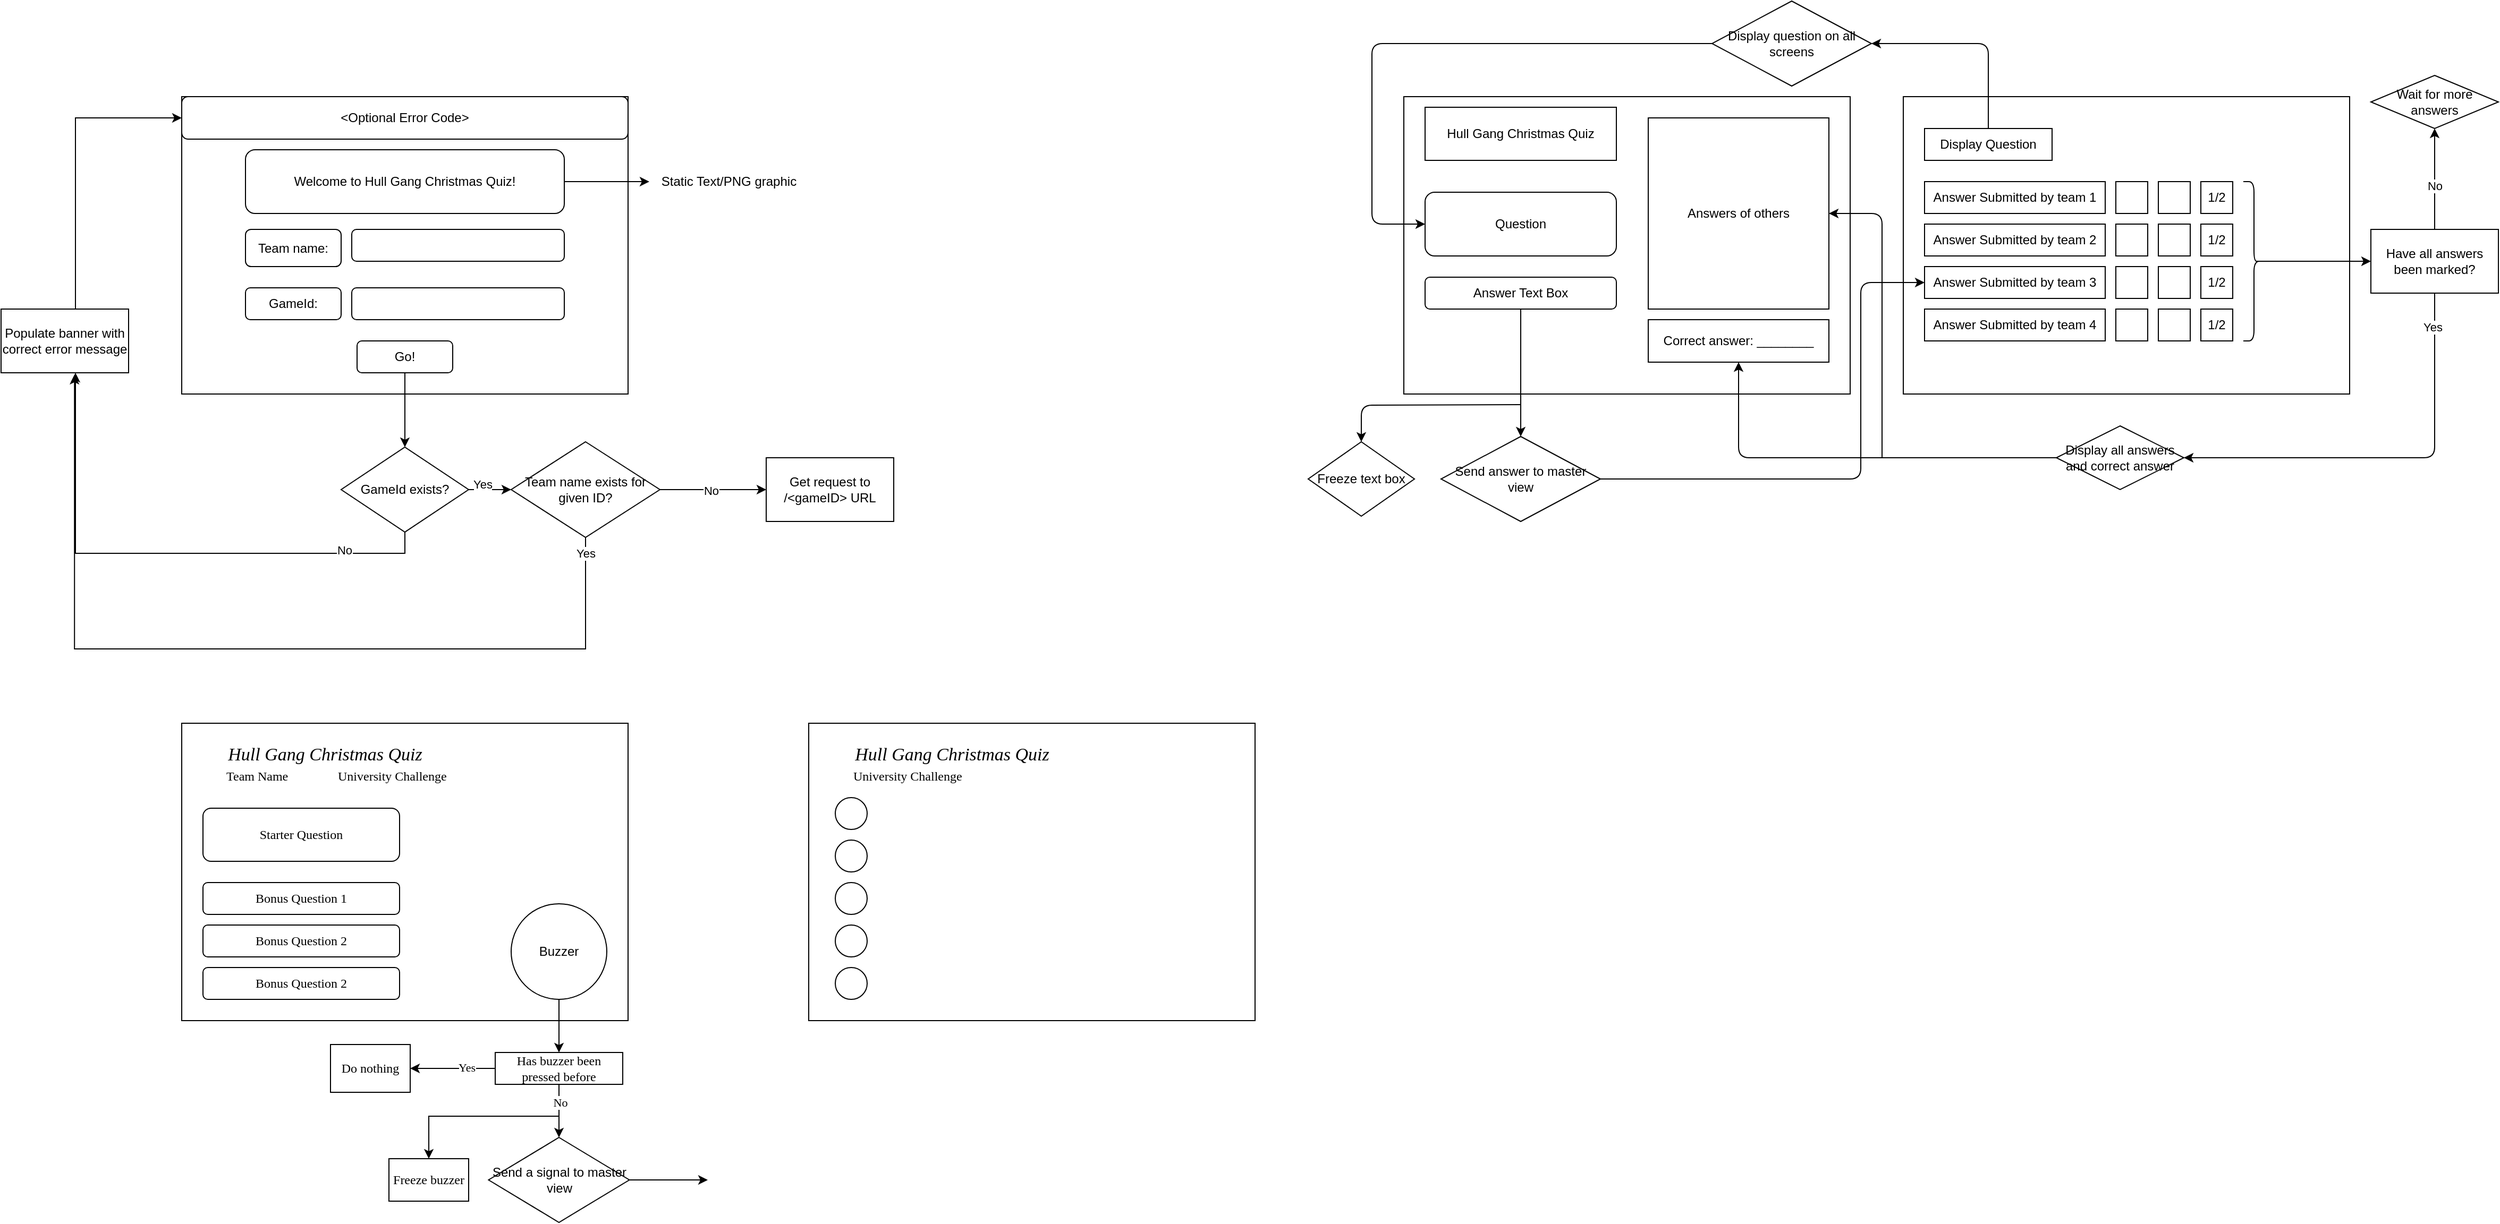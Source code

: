 <mxfile version="13.9.2" type="github" pages="2">
  <diagram id="eQxaF1Dag95yDBxEAqoC" name="Page-1">
    <mxGraphModel dx="2902" dy="2190" grid="1" gridSize="10" guides="1" tooltips="1" connect="1" arrows="1" fold="1" page="1" pageScale="1" pageWidth="850" pageHeight="1100" math="0" shadow="0">
      <root>
        <mxCell id="0" />
        <mxCell id="1" parent="0" />
        <mxCell id="_tfm7mUWPeJqsvMimvFv-1" value="" style="rounded=0;whiteSpace=wrap;html=1;" parent="1" vertex="1">
          <mxGeometry x="-500" y="620" width="420" height="280" as="geometry" />
        </mxCell>
        <mxCell id="_tfm7mUWPeJqsvMimvFv-2" value="" style="rounded=0;whiteSpace=wrap;html=1;" parent="1" vertex="1">
          <mxGeometry x="-500" y="30" width="420" height="280" as="geometry" />
        </mxCell>
        <mxCell id="_tfm7mUWPeJqsvMimvFv-13" style="edgeStyle=orthogonalEdgeStyle;rounded=0;orthogonalLoop=1;jettySize=auto;html=1;exitX=1;exitY=0.5;exitDx=0;exitDy=0;entryX=0;entryY=0.5;entryDx=0;entryDy=0;" parent="1" source="_tfm7mUWPeJqsvMimvFv-4" target="_tfm7mUWPeJqsvMimvFv-12" edge="1">
          <mxGeometry relative="1" as="geometry" />
        </mxCell>
        <mxCell id="_tfm7mUWPeJqsvMimvFv-4" value="Welcome to Hull Gang Christmas Quiz!" style="rounded=1;whiteSpace=wrap;html=1;" parent="1" vertex="1">
          <mxGeometry x="-440" y="80" width="300" height="60" as="geometry" />
        </mxCell>
        <mxCell id="_tfm7mUWPeJqsvMimvFv-5" value="" style="rounded=1;whiteSpace=wrap;html=1;" parent="1" vertex="1">
          <mxGeometry x="-340" y="155" width="200" height="30" as="geometry" />
        </mxCell>
        <mxCell id="_tfm7mUWPeJqsvMimvFv-6" value="" style="rounded=1;whiteSpace=wrap;html=1;" parent="1" vertex="1">
          <mxGeometry x="-340" y="210" width="200" height="30" as="geometry" />
        </mxCell>
        <mxCell id="_tfm7mUWPeJqsvMimvFv-8" value="Team name:" style="rounded=1;whiteSpace=wrap;html=1;" parent="1" vertex="1">
          <mxGeometry x="-440" y="155" width="90" height="35" as="geometry" />
        </mxCell>
        <mxCell id="_tfm7mUWPeJqsvMimvFv-9" value="GameId:" style="rounded=1;whiteSpace=wrap;html=1;" parent="1" vertex="1">
          <mxGeometry x="-440" y="210" width="90" height="30" as="geometry" />
        </mxCell>
        <mxCell id="_tfm7mUWPeJqsvMimvFv-23" style="edgeStyle=orthogonalEdgeStyle;rounded=0;orthogonalLoop=1;jettySize=auto;html=1;exitX=0.5;exitY=1;exitDx=0;exitDy=0;entryX=0.5;entryY=0;entryDx=0;entryDy=0;" parent="1" source="_tfm7mUWPeJqsvMimvFv-10" target="_tfm7mUWPeJqsvMimvFv-16" edge="1">
          <mxGeometry relative="1" as="geometry" />
        </mxCell>
        <mxCell id="_tfm7mUWPeJqsvMimvFv-10" value="Go!" style="rounded=1;whiteSpace=wrap;html=1;" parent="1" vertex="1">
          <mxGeometry x="-335" y="260" width="90" height="30" as="geometry" />
        </mxCell>
        <mxCell id="_tfm7mUWPeJqsvMimvFv-11" value="&amp;lt;Optional Error Code&amp;gt;" style="rounded=1;whiteSpace=wrap;html=1;" parent="1" vertex="1">
          <mxGeometry x="-500" y="30" width="420" height="40" as="geometry" />
        </mxCell>
        <mxCell id="_tfm7mUWPeJqsvMimvFv-12" value="Static Text/PNG graphic" style="text;html=1;strokeColor=none;fillColor=none;align=center;verticalAlign=middle;whiteSpace=wrap;rounded=0;" parent="1" vertex="1">
          <mxGeometry x="-60" y="90" width="150" height="40" as="geometry" />
        </mxCell>
        <mxCell id="_tfm7mUWPeJqsvMimvFv-18" style="edgeStyle=orthogonalEdgeStyle;rounded=0;orthogonalLoop=1;jettySize=auto;html=1;exitX=1;exitY=0.5;exitDx=0;exitDy=0;" parent="1" source="_tfm7mUWPeJqsvMimvFv-16" target="_tfm7mUWPeJqsvMimvFv-17" edge="1">
          <mxGeometry relative="1" as="geometry" />
        </mxCell>
        <mxCell id="_tfm7mUWPeJqsvMimvFv-22" value="Yes" style="edgeLabel;html=1;align=center;verticalAlign=middle;resizable=0;points=[];" parent="_tfm7mUWPeJqsvMimvFv-18" vertex="1" connectable="0">
          <mxGeometry x="-0.338" y="5" relative="1" as="geometry">
            <mxPoint as="offset" />
          </mxGeometry>
        </mxCell>
        <mxCell id="_tfm7mUWPeJqsvMimvFv-24" style="edgeStyle=orthogonalEdgeStyle;rounded=0;orthogonalLoop=1;jettySize=auto;html=1;exitX=0.5;exitY=1;exitDx=0;exitDy=0;entryX=0;entryY=0.5;entryDx=0;entryDy=0;" parent="1" source="_tfm7mUWPeJqsvMimvFv-26" target="_tfm7mUWPeJqsvMimvFv-11" edge="1">
          <mxGeometry relative="1" as="geometry">
            <Array as="points">
              <mxPoint x="-600" y="50" />
            </Array>
          </mxGeometry>
        </mxCell>
        <mxCell id="_tfm7mUWPeJqsvMimvFv-25" value="No" style="edgeLabel;html=1;align=center;verticalAlign=middle;resizable=0;points=[];" parent="_tfm7mUWPeJqsvMimvFv-24" vertex="1" connectable="0">
          <mxGeometry x="-0.693" y="-3" relative="1" as="geometry">
            <mxPoint as="offset" />
          </mxGeometry>
        </mxCell>
        <mxCell id="_tfm7mUWPeJqsvMimvFv-16" value="GameId exists?" style="rhombus;whiteSpace=wrap;html=1;" parent="1" vertex="1">
          <mxGeometry x="-350" y="360" width="120" height="80" as="geometry" />
        </mxCell>
        <mxCell id="_tfm7mUWPeJqsvMimvFv-20" style="edgeStyle=orthogonalEdgeStyle;rounded=0;orthogonalLoop=1;jettySize=auto;html=1;exitX=1;exitY=0.5;exitDx=0;exitDy=0;" parent="1" source="_tfm7mUWPeJqsvMimvFv-17" target="_tfm7mUWPeJqsvMimvFv-19" edge="1">
          <mxGeometry relative="1" as="geometry" />
        </mxCell>
        <mxCell id="_tfm7mUWPeJqsvMimvFv-21" value="No" style="edgeLabel;html=1;align=center;verticalAlign=middle;resizable=0;points=[];" parent="_tfm7mUWPeJqsvMimvFv-20" vertex="1" connectable="0">
          <mxGeometry x="-0.053" y="-1" relative="1" as="geometry">
            <mxPoint as="offset" />
          </mxGeometry>
        </mxCell>
        <mxCell id="_tfm7mUWPeJqsvMimvFv-29" style="edgeStyle=orthogonalEdgeStyle;rounded=0;orthogonalLoop=1;jettySize=auto;html=1;exitX=0.5;exitY=1;exitDx=0;exitDy=0;entryX=0.576;entryY=1.032;entryDx=0;entryDy=0;entryPerimeter=0;" parent="1" source="_tfm7mUWPeJqsvMimvFv-17" target="_tfm7mUWPeJqsvMimvFv-26" edge="1">
          <mxGeometry relative="1" as="geometry">
            <Array as="points">
              <mxPoint x="-120" y="550" />
              <mxPoint x="-601" y="550" />
            </Array>
          </mxGeometry>
        </mxCell>
        <mxCell id="_tfm7mUWPeJqsvMimvFv-30" value="Yes" style="edgeLabel;html=1;align=center;verticalAlign=middle;resizable=0;points=[];" parent="_tfm7mUWPeJqsvMimvFv-29" vertex="1" connectable="0">
          <mxGeometry x="-0.919" y="4" relative="1" as="geometry">
            <mxPoint x="-4.02" y="-19.12" as="offset" />
          </mxGeometry>
        </mxCell>
        <mxCell id="_tfm7mUWPeJqsvMimvFv-17" value="Team name exists for given ID?" style="rhombus;whiteSpace=wrap;html=1;" parent="1" vertex="1">
          <mxGeometry x="-190" y="355" width="140" height="90" as="geometry" />
        </mxCell>
        <mxCell id="_tfm7mUWPeJqsvMimvFv-19" value="Get request to /&amp;lt;gameID&amp;gt; URL" style="rounded=0;whiteSpace=wrap;html=1;" parent="1" vertex="1">
          <mxGeometry x="50" y="370" width="120" height="60" as="geometry" />
        </mxCell>
        <mxCell id="_tfm7mUWPeJqsvMimvFv-26" value="Populate banner with correct error message" style="rounded=0;whiteSpace=wrap;html=1;" parent="1" vertex="1">
          <mxGeometry x="-670" y="230" width="120" height="60" as="geometry" />
        </mxCell>
        <mxCell id="_tfm7mUWPeJqsvMimvFv-27" style="edgeStyle=orthogonalEdgeStyle;rounded=0;orthogonalLoop=1;jettySize=auto;html=1;exitX=0.5;exitY=1;exitDx=0;exitDy=0;" parent="1" source="_tfm7mUWPeJqsvMimvFv-16" target="_tfm7mUWPeJqsvMimvFv-26" edge="1">
          <mxGeometry relative="1" as="geometry">
            <mxPoint x="-290" y="440" as="sourcePoint" />
            <mxPoint x="-500" y="50" as="targetPoint" />
            <Array as="points">
              <mxPoint x="-290" y="460" />
              <mxPoint x="-600" y="460" />
            </Array>
          </mxGeometry>
        </mxCell>
        <mxCell id="_tfm7mUWPeJqsvMimvFv-28" value="No" style="edgeLabel;html=1;align=center;verticalAlign=middle;resizable=0;points=[];" parent="_tfm7mUWPeJqsvMimvFv-27" vertex="1" connectable="0">
          <mxGeometry x="-0.693" y="-3" relative="1" as="geometry">
            <mxPoint as="offset" />
          </mxGeometry>
        </mxCell>
        <mxCell id="oAEYFPkM7GgEicWU4UCr-9" value="&lt;font face=&quot;Times New Roman&quot; size=&quot;1&quot;&gt;&lt;i style=&quot;font-size: 17px&quot;&gt;Hull Gang Christmas Quiz&lt;/i&gt;&lt;/font&gt;" style="text;html=1;strokeColor=none;fillColor=none;align=center;verticalAlign=middle;whiteSpace=wrap;rounded=0;" vertex="1" parent="1">
          <mxGeometry x="-460" y="640" width="190" height="20" as="geometry" />
        </mxCell>
        <mxCell id="oAEYFPkM7GgEicWU4UCr-52" value="" style="edgeStyle=orthogonalEdgeStyle;rounded=0;orthogonalLoop=1;jettySize=auto;html=1;fontFamily=Times New Roman;" edge="1" parent="1" source="oAEYFPkM7GgEicWU4UCr-10" target="oAEYFPkM7GgEicWU4UCr-51">
          <mxGeometry relative="1" as="geometry" />
        </mxCell>
        <mxCell id="oAEYFPkM7GgEicWU4UCr-10" value="Buzzer" style="ellipse;whiteSpace=wrap;html=1;aspect=fixed;" vertex="1" parent="1">
          <mxGeometry x="-190" y="790" width="90" height="90" as="geometry" />
        </mxCell>
        <mxCell id="oAEYFPkM7GgEicWU4UCr-11" value="&lt;font face=&quot;Times New Roman&quot;&gt;Team Name&lt;/font&gt;" style="text;html=1;strokeColor=none;fillColor=none;align=left;verticalAlign=middle;whiteSpace=wrap;rounded=0;" vertex="1" parent="1">
          <mxGeometry x="-460" y="660" width="90" height="20" as="geometry" />
        </mxCell>
        <mxCell id="oAEYFPkM7GgEicWU4UCr-12" value="University Challenge" style="text;html=1;strokeColor=none;fillColor=none;align=left;verticalAlign=middle;whiteSpace=wrap;rounded=0;fontFamily=Times New Roman;" vertex="1" parent="1">
          <mxGeometry x="-355" y="660" width="110" height="20" as="geometry" />
        </mxCell>
        <mxCell id="oAEYFPkM7GgEicWU4UCr-14" value="Starter Question" style="rounded=1;whiteSpace=wrap;html=1;fontFamily=Times New Roman;" vertex="1" parent="1">
          <mxGeometry x="-480" y="700" width="185" height="50" as="geometry" />
        </mxCell>
        <mxCell id="oAEYFPkM7GgEicWU4UCr-16" value="Bonus Question 1" style="rounded=1;whiteSpace=wrap;html=1;fontFamily=Times New Roman;" vertex="1" parent="1">
          <mxGeometry x="-480" y="770" width="185" height="30" as="geometry" />
        </mxCell>
        <mxCell id="oAEYFPkM7GgEicWU4UCr-17" value="Bonus Question 2" style="rounded=1;whiteSpace=wrap;html=1;fontFamily=Times New Roman;" vertex="1" parent="1">
          <mxGeometry x="-480" y="810" width="185" height="30" as="geometry" />
        </mxCell>
        <mxCell id="oAEYFPkM7GgEicWU4UCr-18" value="Bonus Question 2" style="rounded=1;whiteSpace=wrap;html=1;fontFamily=Times New Roman;" vertex="1" parent="1">
          <mxGeometry x="-480" y="850" width="185" height="30" as="geometry" />
        </mxCell>
        <mxCell id="oAEYFPkM7GgEicWU4UCr-40" value="" style="edgeStyle=orthogonalEdgeStyle;rounded=0;orthogonalLoop=1;jettySize=auto;html=1;fontFamily=Times New Roman;" edge="1" parent="1" source="oAEYFPkM7GgEicWU4UCr-21">
          <mxGeometry relative="1" as="geometry">
            <mxPoint x="-5" y="1050" as="targetPoint" />
          </mxGeometry>
        </mxCell>
        <mxCell id="oAEYFPkM7GgEicWU4UCr-21" value="Send a signal to master view" style="rhombus;whiteSpace=wrap;html=1;" vertex="1" parent="1">
          <mxGeometry x="-211.25" y="1010" width="132.5" height="80" as="geometry" />
        </mxCell>
        <mxCell id="oAEYFPkM7GgEicWU4UCr-24" value="" style="rounded=0;whiteSpace=wrap;html=1;fontFamily=Times New Roman;" vertex="1" parent="1">
          <mxGeometry x="90" y="620" width="420" height="280" as="geometry" />
        </mxCell>
        <mxCell id="oAEYFPkM7GgEicWU4UCr-25" value="&lt;font face=&quot;Times New Roman&quot; size=&quot;1&quot;&gt;&lt;i style=&quot;font-size: 17px&quot;&gt;Hull Gang Christmas Quiz&lt;/i&gt;&lt;/font&gt;" style="text;html=1;strokeColor=none;fillColor=none;align=center;verticalAlign=middle;whiteSpace=wrap;rounded=0;fontFamily=Times New Roman;" vertex="1" parent="1">
          <mxGeometry x="130" y="640" width="190" height="20" as="geometry" />
        </mxCell>
        <mxCell id="oAEYFPkM7GgEicWU4UCr-26" value="University Challenge" style="text;html=1;strokeColor=none;fillColor=none;align=left;verticalAlign=middle;whiteSpace=wrap;rounded=0;fontFamily=Times New Roman;" vertex="1" parent="1">
          <mxGeometry x="130" y="660" width="120" height="20" as="geometry" />
        </mxCell>
        <mxCell id="oAEYFPkM7GgEicWU4UCr-32" value="" style="ellipse;whiteSpace=wrap;html=1;aspect=fixed;fontFamily=Times New Roman;" vertex="1" parent="1">
          <mxGeometry x="115" y="690" width="30" height="30" as="geometry" />
        </mxCell>
        <mxCell id="oAEYFPkM7GgEicWU4UCr-33" value="" style="ellipse;whiteSpace=wrap;html=1;aspect=fixed;fontFamily=Times New Roman;" vertex="1" parent="1">
          <mxGeometry x="115" y="730" width="30" height="30" as="geometry" />
        </mxCell>
        <mxCell id="oAEYFPkM7GgEicWU4UCr-34" value="" style="ellipse;whiteSpace=wrap;html=1;aspect=fixed;fontFamily=Times New Roman;" vertex="1" parent="1">
          <mxGeometry x="115" y="770" width="30" height="30" as="geometry" />
        </mxCell>
        <mxCell id="oAEYFPkM7GgEicWU4UCr-35" value="" style="ellipse;whiteSpace=wrap;html=1;aspect=fixed;fontFamily=Times New Roman;" vertex="1" parent="1">
          <mxGeometry x="115" y="810" width="30" height="30" as="geometry" />
        </mxCell>
        <mxCell id="oAEYFPkM7GgEicWU4UCr-36" value="" style="ellipse;whiteSpace=wrap;html=1;aspect=fixed;fontFamily=Times New Roman;" vertex="1" parent="1">
          <mxGeometry x="115" y="850" width="30" height="30" as="geometry" />
        </mxCell>
        <mxCell id="oAEYFPkM7GgEicWU4UCr-55" value="" style="edgeStyle=orthogonalEdgeStyle;rounded=0;orthogonalLoop=1;jettySize=auto;html=1;fontFamily=Times New Roman;entryX=0.5;entryY=0;entryDx=0;entryDy=0;" edge="1" parent="1" source="oAEYFPkM7GgEicWU4UCr-51" target="oAEYFPkM7GgEicWU4UCr-61">
          <mxGeometry relative="1" as="geometry">
            <Array as="points">
              <mxPoint x="-145" y="990" />
              <mxPoint x="-268" y="990" />
            </Array>
          </mxGeometry>
        </mxCell>
        <mxCell id="oAEYFPkM7GgEicWU4UCr-57" value="" style="edgeStyle=orthogonalEdgeStyle;rounded=0;orthogonalLoop=1;jettySize=auto;html=1;fontFamily=Times New Roman;" edge="1" parent="1" source="oAEYFPkM7GgEicWU4UCr-51" target="oAEYFPkM7GgEicWU4UCr-56">
          <mxGeometry relative="1" as="geometry" />
        </mxCell>
        <mxCell id="oAEYFPkM7GgEicWU4UCr-58" value="Yes" style="edgeLabel;html=1;align=center;verticalAlign=middle;resizable=0;points=[];fontFamily=Times New Roman;" vertex="1" connectable="0" parent="oAEYFPkM7GgEicWU4UCr-57">
          <mxGeometry x="-0.308" y="-1" relative="1" as="geometry">
            <mxPoint as="offset" />
          </mxGeometry>
        </mxCell>
        <mxCell id="oAEYFPkM7GgEicWU4UCr-51" value="Has buzzer been pressed before" style="rounded=0;whiteSpace=wrap;html=1;fontFamily=Times New Roman;" vertex="1" parent="1">
          <mxGeometry x="-205" y="930" width="120" height="30" as="geometry" />
        </mxCell>
        <mxCell id="oAEYFPkM7GgEicWU4UCr-56" value="Do nothing" style="whiteSpace=wrap;html=1;rounded=0;fontFamily=Times New Roman;" vertex="1" parent="1">
          <mxGeometry x="-360" y="922.5" width="75" height="45" as="geometry" />
        </mxCell>
        <mxCell id="oAEYFPkM7GgEicWU4UCr-61" value="Freeze buzzer" style="whiteSpace=wrap;html=1;rounded=0;fontFamily=Times New Roman;" vertex="1" parent="1">
          <mxGeometry x="-305" y="1030" width="75" height="40" as="geometry" />
        </mxCell>
        <mxCell id="oAEYFPkM7GgEicWU4UCr-63" value="" style="endArrow=classic;html=1;fontFamily=Times New Roman;exitX=0.5;exitY=1;exitDx=0;exitDy=0;entryX=0.5;entryY=0;entryDx=0;entryDy=0;" edge="1" parent="1" source="oAEYFPkM7GgEicWU4UCr-51" target="oAEYFPkM7GgEicWU4UCr-21">
          <mxGeometry width="50" height="50" relative="1" as="geometry">
            <mxPoint x="-160" y="1070" as="sourcePoint" />
            <mxPoint x="-110" y="1020" as="targetPoint" />
          </mxGeometry>
        </mxCell>
        <mxCell id="oAEYFPkM7GgEicWU4UCr-64" value="No" style="edgeLabel;html=1;align=center;verticalAlign=middle;resizable=0;points=[];fontFamily=Times New Roman;" vertex="1" connectable="0" parent="oAEYFPkM7GgEicWU4UCr-63">
          <mxGeometry x="-0.343" y="1" relative="1" as="geometry">
            <mxPoint as="offset" />
          </mxGeometry>
        </mxCell>
        <mxCell id="oAEYFPkM7GgEicWU4UCr-69" value="" style="rounded=0;whiteSpace=wrap;html=1;sketch=0;" vertex="1" parent="1">
          <mxGeometry x="650" y="30" width="420" height="280" as="geometry" />
        </mxCell>
        <mxCell id="oAEYFPkM7GgEicWU4UCr-73" value="" style="rounded=0;whiteSpace=wrap;html=1;sketch=0;" vertex="1" parent="1">
          <mxGeometry x="1120" y="30" width="420" height="280" as="geometry" />
        </mxCell>
        <mxCell id="oAEYFPkM7GgEicWU4UCr-76" value="Question" style="rounded=1;whiteSpace=wrap;html=1;sketch=0;" vertex="1" parent="1">
          <mxGeometry x="670" y="120" width="180" height="60" as="geometry" />
        </mxCell>
        <mxCell id="oAEYFPkM7GgEicWU4UCr-106" value="" style="edgeStyle=orthogonalEdgeStyle;curved=0;rounded=1;sketch=0;orthogonalLoop=1;jettySize=auto;html=1;entryX=0.5;entryY=0;entryDx=0;entryDy=0;" edge="1" parent="1" source="oAEYFPkM7GgEicWU4UCr-77" target="oAEYFPkM7GgEicWU4UCr-107">
          <mxGeometry relative="1" as="geometry">
            <mxPoint x="760" y="330" as="targetPoint" />
          </mxGeometry>
        </mxCell>
        <mxCell id="oAEYFPkM7GgEicWU4UCr-77" value="Answer Text Box" style="rounded=1;whiteSpace=wrap;html=1;sketch=0;" vertex="1" parent="1">
          <mxGeometry x="670" y="200" width="180" height="30" as="geometry" />
        </mxCell>
        <mxCell id="oAEYFPkM7GgEicWU4UCr-79" value="&lt;span&gt;Hull Gang Christmas Quiz&lt;/span&gt;" style="rounded=0;whiteSpace=wrap;html=1;sketch=0;" vertex="1" parent="1">
          <mxGeometry x="670" y="40" width="180" height="50" as="geometry" />
        </mxCell>
        <mxCell id="oAEYFPkM7GgEicWU4UCr-141" value="" style="edgeStyle=orthogonalEdgeStyle;curved=0;rounded=1;sketch=0;orthogonalLoop=1;jettySize=auto;html=1;" edge="1" parent="1" source="oAEYFPkM7GgEicWU4UCr-80" target="oAEYFPkM7GgEicWU4UCr-140">
          <mxGeometry relative="1" as="geometry">
            <mxPoint x="1090" y="30" as="targetPoint" />
            <Array as="points">
              <mxPoint x="1200" y="-20" />
            </Array>
          </mxGeometry>
        </mxCell>
        <mxCell id="oAEYFPkM7GgEicWU4UCr-80" value="Display Question" style="rounded=0;whiteSpace=wrap;html=1;sketch=0;" vertex="1" parent="1">
          <mxGeometry x="1140" y="60" width="120" height="30" as="geometry" />
        </mxCell>
        <mxCell id="oAEYFPkM7GgEicWU4UCr-81" value="Answer Submitted by team 1" style="rounded=0;whiteSpace=wrap;html=1;sketch=0;" vertex="1" parent="1">
          <mxGeometry x="1140" y="110" width="170" height="30" as="geometry" />
        </mxCell>
        <mxCell id="oAEYFPkM7GgEicWU4UCr-82" value="Answer Submitted by team 2" style="rounded=0;whiteSpace=wrap;html=1;sketch=0;" vertex="1" parent="1">
          <mxGeometry x="1140" y="150" width="170" height="30" as="geometry" />
        </mxCell>
        <mxCell id="oAEYFPkM7GgEicWU4UCr-83" value="Answer Submitted by team 3&lt;span style=&quot;color: rgba(0 , 0 , 0 , 0) ; font-family: monospace ; font-size: 0px&quot;&gt;%3CmxGraphModel%3E%3Croot%3E%3CmxCell%20id%3D%220%22%2F%3E%3CmxCell%20id%3D%221%22%20parent%3D%220%22%2F%3E%3CmxCell%20id%3D%222%22%20value%3D%22Answer%20Submitted%20by%20team%201%22%20style%3D%22rounded%3D0%3BwhiteSpace%3Dwrap%3Bhtml%3D1%3Bsketch%3D0%3B%22%20vertex%3D%221%22%20parent%3D%221%22%3E%3CmxGeometry%20x%3D%221140%22%20y%3D%22110%22%20width%3D%22170%22%20height%3D%2230%22%20as%3D%22geometry%22%2F%3E%3C%2FmxCell%3E%3C%2Froot%3E%3C%2FmxGraphModel%3E&lt;/span&gt;&lt;span style=&quot;color: rgba(0 , 0 , 0 , 0) ; font-family: monospace ; font-size: 0px&quot;&gt;%3CmxGraphModel%3E%3Croot%3E%3CmxCell%20id%3D%220%22%2F%3E%3CmxCell%20id%3D%221%22%20parent%3D%220%22%2F%3E%3CmxCell%20id%3D%222%22%20value%3D%22Answer%20Submitted%20by%20team%201%22%20style%3D%22rounded%3D0%3BwhiteSpace%3Dwrap%3Bhtml%3D1%3Bsketch%3D0%3B%22%20vertex%3D%221%22%20parent%3D%221%22%3E%3CmxGeometry%20x%3D%221140%22%20y%3D%22110%22%20width%3D%22170%22%20height%3D%2230%22%20as%3D%22geometry%22%2F%3E%3C%2FmxCell%3E%3C%2Froot%3E%3C%2FmxGraphModel%3E&lt;/span&gt;" style="rounded=0;whiteSpace=wrap;html=1;sketch=0;" vertex="1" parent="1">
          <mxGeometry x="1140" y="190" width="170" height="30" as="geometry" />
        </mxCell>
        <mxCell id="oAEYFPkM7GgEicWU4UCr-84" value="Answer Submitted by team 4" style="rounded=0;whiteSpace=wrap;html=1;sketch=0;" vertex="1" parent="1">
          <mxGeometry x="1140" y="230" width="170" height="30" as="geometry" />
        </mxCell>
        <mxCell id="oAEYFPkM7GgEicWU4UCr-85" value="" style="whiteSpace=wrap;html=1;aspect=fixed;rounded=0;sketch=0;" vertex="1" parent="1">
          <mxGeometry x="1320" y="110" width="30" height="30" as="geometry" />
        </mxCell>
        <mxCell id="oAEYFPkM7GgEicWU4UCr-86" value="" style="whiteSpace=wrap;html=1;aspect=fixed;rounded=0;sketch=0;" vertex="1" parent="1">
          <mxGeometry x="1360" y="110" width="30" height="30" as="geometry" />
        </mxCell>
        <mxCell id="oAEYFPkM7GgEicWU4UCr-87" value="" style="whiteSpace=wrap;html=1;aspect=fixed;rounded=0;sketch=0;" vertex="1" parent="1">
          <mxGeometry x="1320" y="150" width="30" height="30" as="geometry" />
        </mxCell>
        <mxCell id="oAEYFPkM7GgEicWU4UCr-88" value="" style="whiteSpace=wrap;html=1;aspect=fixed;rounded=0;sketch=0;" vertex="1" parent="1">
          <mxGeometry x="1360" y="150" width="30" height="30" as="geometry" />
        </mxCell>
        <mxCell id="oAEYFPkM7GgEicWU4UCr-89" value="" style="whiteSpace=wrap;html=1;aspect=fixed;rounded=0;sketch=0;" vertex="1" parent="1">
          <mxGeometry x="1360" y="190" width="30" height="30" as="geometry" />
        </mxCell>
        <mxCell id="oAEYFPkM7GgEicWU4UCr-90" value="" style="whiteSpace=wrap;html=1;aspect=fixed;rounded=0;sketch=0;" vertex="1" parent="1">
          <mxGeometry x="1320" y="190" width="30" height="30" as="geometry" />
        </mxCell>
        <mxCell id="oAEYFPkM7GgEicWU4UCr-91" value="" style="whiteSpace=wrap;html=1;aspect=fixed;rounded=0;sketch=0;" vertex="1" parent="1">
          <mxGeometry x="1360" y="230" width="30" height="30" as="geometry" />
        </mxCell>
        <mxCell id="oAEYFPkM7GgEicWU4UCr-92" value="" style="whiteSpace=wrap;html=1;aspect=fixed;rounded=0;sketch=0;" vertex="1" parent="1">
          <mxGeometry x="1320" y="230" width="30" height="30" as="geometry" />
        </mxCell>
        <mxCell id="oAEYFPkM7GgEicWU4UCr-95" value="" style="shape=image;html=1;verticalAlign=top;verticalLabelPosition=bottom;labelBackgroundColor=#ffffff;imageAspect=0;aspect=fixed;image=https://cdn3.iconfinder.com/data/icons/flat-actions-icons-9/512/Tick_Mark-128.png;rounded=0;sketch=0;" vertex="1" parent="1">
          <mxGeometry x="1326" y="156" width="18" height="18" as="geometry" />
        </mxCell>
        <mxCell id="oAEYFPkM7GgEicWU4UCr-96" value="" style="shape=image;html=1;verticalAlign=top;verticalLabelPosition=bottom;labelBackgroundColor=#ffffff;imageAspect=0;aspect=fixed;image=https://cdn3.iconfinder.com/data/icons/flat-actions-icons-9/512/Tick_Mark-128.png;rounded=0;sketch=0;" vertex="1" parent="1">
          <mxGeometry x="1326" y="196" width="18" height="18" as="geometry" />
        </mxCell>
        <mxCell id="oAEYFPkM7GgEicWU4UCr-97" value="" style="shape=image;html=1;verticalAlign=top;verticalLabelPosition=bottom;labelBackgroundColor=#ffffff;imageAspect=0;aspect=fixed;image=https://cdn3.iconfinder.com/data/icons/flat-actions-icons-9/512/Tick_Mark-128.png;rounded=0;sketch=0;" vertex="1" parent="1">
          <mxGeometry x="1326" y="236" width="18" height="18" as="geometry" />
        </mxCell>
        <mxCell id="oAEYFPkM7GgEicWU4UCr-98" value="" style="shape=image;html=1;verticalAlign=top;verticalLabelPosition=bottom;labelBackgroundColor=#ffffff;imageAspect=0;aspect=fixed;image=https://cdn4.iconfinder.com/data/icons/icocentre-free-icons/114/f-cross_256-128.png;rounded=0;sketch=0;" vertex="1" parent="1">
          <mxGeometry x="1366" y="116" width="18" height="18" as="geometry" />
        </mxCell>
        <mxCell id="oAEYFPkM7GgEicWU4UCr-99" value="" style="shape=image;html=1;verticalAlign=top;verticalLabelPosition=bottom;labelBackgroundColor=#ffffff;imageAspect=0;aspect=fixed;image=https://cdn3.iconfinder.com/data/icons/flat-actions-icons-9/512/Tick_Mark-128.png;rounded=0;sketch=0;" vertex="1" parent="1">
          <mxGeometry x="1326" y="116" width="18" height="18" as="geometry" />
        </mxCell>
        <mxCell id="oAEYFPkM7GgEicWU4UCr-100" value="" style="shape=image;html=1;verticalAlign=top;verticalLabelPosition=bottom;labelBackgroundColor=#ffffff;imageAspect=0;aspect=fixed;image=https://cdn4.iconfinder.com/data/icons/icocentre-free-icons/114/f-cross_256-128.png;rounded=0;sketch=0;" vertex="1" parent="1">
          <mxGeometry x="1366" y="156" width="18" height="18" as="geometry" />
        </mxCell>
        <mxCell id="oAEYFPkM7GgEicWU4UCr-101" value="" style="shape=image;html=1;verticalAlign=top;verticalLabelPosition=bottom;labelBackgroundColor=#ffffff;imageAspect=0;aspect=fixed;image=https://cdn4.iconfinder.com/data/icons/icocentre-free-icons/114/f-cross_256-128.png;rounded=0;sketch=0;" vertex="1" parent="1">
          <mxGeometry x="1366" y="196" width="18" height="18" as="geometry" />
        </mxCell>
        <mxCell id="oAEYFPkM7GgEicWU4UCr-102" value="" style="shape=image;html=1;verticalAlign=top;verticalLabelPosition=bottom;labelBackgroundColor=#ffffff;imageAspect=0;aspect=fixed;image=https://cdn4.iconfinder.com/data/icons/icocentre-free-icons/114/f-cross_256-128.png;rounded=0;sketch=0;" vertex="1" parent="1">
          <mxGeometry x="1366" y="236" width="18" height="18" as="geometry" />
        </mxCell>
        <mxCell id="oAEYFPkM7GgEicWU4UCr-109" value="" style="edgeStyle=orthogonalEdgeStyle;curved=0;rounded=1;sketch=0;orthogonalLoop=1;jettySize=auto;html=1;entryX=0;entryY=0.5;entryDx=0;entryDy=0;" edge="1" parent="1" source="oAEYFPkM7GgEicWU4UCr-107" target="oAEYFPkM7GgEicWU4UCr-83">
          <mxGeometry relative="1" as="geometry">
            <mxPoint x="930" y="390" as="targetPoint" />
            <Array as="points">
              <mxPoint x="1080" y="390" />
              <mxPoint x="1080" y="205" />
            </Array>
          </mxGeometry>
        </mxCell>
        <mxCell id="oAEYFPkM7GgEicWU4UCr-113" value="" style="edgeStyle=orthogonalEdgeStyle;curved=0;rounded=1;sketch=0;orthogonalLoop=1;jettySize=auto;html=1;entryX=0.5;entryY=0;entryDx=0;entryDy=0;" edge="1" parent="1" target="oAEYFPkM7GgEicWU4UCr-112">
          <mxGeometry relative="1" as="geometry">
            <mxPoint x="760" y="320" as="sourcePoint" />
          </mxGeometry>
        </mxCell>
        <mxCell id="oAEYFPkM7GgEicWU4UCr-107" value="Send answer to master view" style="rhombus;whiteSpace=wrap;html=1;rounded=0;sketch=0;" vertex="1" parent="1">
          <mxGeometry x="685" y="350" width="150" height="80" as="geometry" />
        </mxCell>
        <mxCell id="oAEYFPkM7GgEicWU4UCr-112" value="Freeze text box" style="rhombus;whiteSpace=wrap;html=1;rounded=0;sketch=0;" vertex="1" parent="1">
          <mxGeometry x="560" y="355" width="100" height="70" as="geometry" />
        </mxCell>
        <mxCell id="oAEYFPkM7GgEicWU4UCr-118" value="" style="edgeStyle=orthogonalEdgeStyle;curved=0;rounded=1;sketch=0;orthogonalLoop=1;jettySize=auto;html=1;entryX=0;entryY=0.5;entryDx=0;entryDy=0;exitX=0.1;exitY=0.5;exitDx=0;exitDy=0;exitPerimeter=0;" edge="1" parent="1" source="oAEYFPkM7GgEicWU4UCr-114" target="oAEYFPkM7GgEicWU4UCr-120">
          <mxGeometry relative="1" as="geometry">
            <mxPoint x="1470" y="185" as="sourcePoint" />
            <mxPoint x="1450" y="185" as="targetPoint" />
          </mxGeometry>
        </mxCell>
        <mxCell id="oAEYFPkM7GgEicWU4UCr-114" value="" style="shape=curlyBracket;whiteSpace=wrap;html=1;rounded=1;sketch=0;size=0.5;rotation=-180;" vertex="1" parent="1">
          <mxGeometry x="1440" y="110" width="20" height="150" as="geometry" />
        </mxCell>
        <mxCell id="oAEYFPkM7GgEicWU4UCr-124" value="" style="edgeStyle=orthogonalEdgeStyle;curved=0;rounded=1;sketch=0;orthogonalLoop=1;jettySize=auto;html=1;" edge="1" parent="1" source="oAEYFPkM7GgEicWU4UCr-120" target="oAEYFPkM7GgEicWU4UCr-126">
          <mxGeometry relative="1" as="geometry">
            <mxPoint x="1620" y="80" as="targetPoint" />
            <Array as="points">
              <mxPoint x="1620" y="120" />
              <mxPoint x="1620" y="120" />
            </Array>
          </mxGeometry>
        </mxCell>
        <mxCell id="oAEYFPkM7GgEicWU4UCr-125" value="No" style="edgeLabel;html=1;align=center;verticalAlign=middle;resizable=0;points=[];" vertex="1" connectable="0" parent="oAEYFPkM7GgEicWU4UCr-124">
          <mxGeometry x="-0.126" y="-7" relative="1" as="geometry">
            <mxPoint x="-7" y="-0.14" as="offset" />
          </mxGeometry>
        </mxCell>
        <mxCell id="oAEYFPkM7GgEicWU4UCr-128" value="" style="edgeStyle=orthogonalEdgeStyle;curved=0;rounded=1;sketch=0;orthogonalLoop=1;jettySize=auto;html=1;entryX=1;entryY=0.5;entryDx=0;entryDy=0;" edge="1" parent="1" source="oAEYFPkM7GgEicWU4UCr-120" target="oAEYFPkM7GgEicWU4UCr-131">
          <mxGeometry relative="1" as="geometry">
            <mxPoint x="1620" y="430" as="targetPoint" />
            <Array as="points">
              <mxPoint x="1620" y="370" />
            </Array>
          </mxGeometry>
        </mxCell>
        <mxCell id="oAEYFPkM7GgEicWU4UCr-130" value="Yes" style="edgeLabel;html=1;align=center;verticalAlign=middle;resizable=0;points=[];" vertex="1" connectable="0" parent="oAEYFPkM7GgEicWU4UCr-128">
          <mxGeometry x="-0.839" y="-2" relative="1" as="geometry">
            <mxPoint as="offset" />
          </mxGeometry>
        </mxCell>
        <mxCell id="oAEYFPkM7GgEicWU4UCr-120" value="Have all answers been marked?" style="rounded=0;whiteSpace=wrap;html=1;sketch=0;" vertex="1" parent="1">
          <mxGeometry x="1560" y="155" width="120" height="60" as="geometry" />
        </mxCell>
        <mxCell id="oAEYFPkM7GgEicWU4UCr-122" value="Answers of others" style="rounded=0;whiteSpace=wrap;html=1;sketch=0;" vertex="1" parent="1">
          <mxGeometry x="880" y="50" width="170" height="180" as="geometry" />
        </mxCell>
        <mxCell id="oAEYFPkM7GgEicWU4UCr-126" value="Wait for more answers" style="rhombus;whiteSpace=wrap;html=1;" vertex="1" parent="1">
          <mxGeometry x="1560" y="10" width="120" height="50" as="geometry" />
        </mxCell>
        <mxCell id="oAEYFPkM7GgEicWU4UCr-134" value="" style="edgeStyle=orthogonalEdgeStyle;curved=0;rounded=1;sketch=0;orthogonalLoop=1;jettySize=auto;html=1;entryX=0.5;entryY=1;entryDx=0;entryDy=0;" edge="1" parent="1" source="oAEYFPkM7GgEicWU4UCr-131" target="oAEYFPkM7GgEicWU4UCr-132">
          <mxGeometry relative="1" as="geometry">
            <mxPoint x="1184" y="370" as="targetPoint" />
            <Array as="points">
              <mxPoint x="965" y="370" />
            </Array>
          </mxGeometry>
        </mxCell>
        <mxCell id="oAEYFPkM7GgEicWU4UCr-131" value="Display all answers and correct answer" style="rhombus;whiteSpace=wrap;html=1;" vertex="1" parent="1">
          <mxGeometry x="1264" y="340" width="120" height="60" as="geometry" />
        </mxCell>
        <mxCell id="oAEYFPkM7GgEicWU4UCr-132" value="Correct answer: ________" style="rounded=0;whiteSpace=wrap;html=1;sketch=0;" vertex="1" parent="1">
          <mxGeometry x="880" y="240" width="170" height="40" as="geometry" />
        </mxCell>
        <mxCell id="oAEYFPkM7GgEicWU4UCr-135" value="" style="endArrow=classic;html=1;entryX=1;entryY=0.5;entryDx=0;entryDy=0;" edge="1" parent="1" target="oAEYFPkM7GgEicWU4UCr-122">
          <mxGeometry width="50" height="50" relative="1" as="geometry">
            <mxPoint x="1100" y="370" as="sourcePoint" />
            <mxPoint x="1150" y="320" as="targetPoint" />
            <Array as="points">
              <mxPoint x="1100" y="240" />
              <mxPoint x="1100" y="140" />
            </Array>
          </mxGeometry>
        </mxCell>
        <mxCell id="oAEYFPkM7GgEicWU4UCr-136" value="1/2" style="whiteSpace=wrap;html=1;aspect=fixed;rounded=0;sketch=0;" vertex="1" parent="1">
          <mxGeometry x="1400" y="110" width="30" height="30" as="geometry" />
        </mxCell>
        <mxCell id="oAEYFPkM7GgEicWU4UCr-137" value="&lt;span&gt;1/2&lt;/span&gt;" style="whiteSpace=wrap;html=1;aspect=fixed;rounded=0;sketch=0;" vertex="1" parent="1">
          <mxGeometry x="1400" y="150" width="30" height="30" as="geometry" />
        </mxCell>
        <mxCell id="oAEYFPkM7GgEicWU4UCr-138" value="&lt;span&gt;1/2&lt;/span&gt;" style="whiteSpace=wrap;html=1;aspect=fixed;rounded=0;sketch=0;" vertex="1" parent="1">
          <mxGeometry x="1400" y="190" width="30" height="30" as="geometry" />
        </mxCell>
        <mxCell id="oAEYFPkM7GgEicWU4UCr-139" value="&lt;span&gt;1/2&lt;/span&gt;" style="whiteSpace=wrap;html=1;aspect=fixed;rounded=0;sketch=0;" vertex="1" parent="1">
          <mxGeometry x="1400" y="230" width="30" height="30" as="geometry" />
        </mxCell>
        <mxCell id="oAEYFPkM7GgEicWU4UCr-143" value="" style="edgeStyle=orthogonalEdgeStyle;curved=0;rounded=1;sketch=0;orthogonalLoop=1;jettySize=auto;html=1;entryX=0;entryY=0.5;entryDx=0;entryDy=0;" edge="1" parent="1" source="oAEYFPkM7GgEicWU4UCr-140" target="oAEYFPkM7GgEicWU4UCr-76">
          <mxGeometry relative="1" as="geometry">
            <mxPoint x="835" y="-20" as="targetPoint" />
            <Array as="points">
              <mxPoint x="620" y="-20" />
              <mxPoint x="620" y="150" />
            </Array>
          </mxGeometry>
        </mxCell>
        <mxCell id="oAEYFPkM7GgEicWU4UCr-140" value="Display question on all screens" style="rhombus;whiteSpace=wrap;html=1;rounded=0;sketch=0;" vertex="1" parent="1">
          <mxGeometry x="940" y="-60" width="150" height="80" as="geometry" />
        </mxCell>
      </root>
    </mxGraphModel>
  </diagram>
  <diagram id="-50s4a5Kux9wwQX1YQu7" name="Page-2">
    <mxGraphModel dx="1026" dy="545" grid="1" gridSize="10" guides="1" tooltips="1" connect="1" arrows="1" fold="1" page="1" pageScale="1" pageWidth="827" pageHeight="1169" math="0" shadow="0">
      <root>
        <mxCell id="vERgBJj2h_cucBto-een-0" />
        <mxCell id="vERgBJj2h_cucBto-een-1" parent="vERgBJj2h_cucBto-een-0" />
      </root>
    </mxGraphModel>
  </diagram>
</mxfile>
